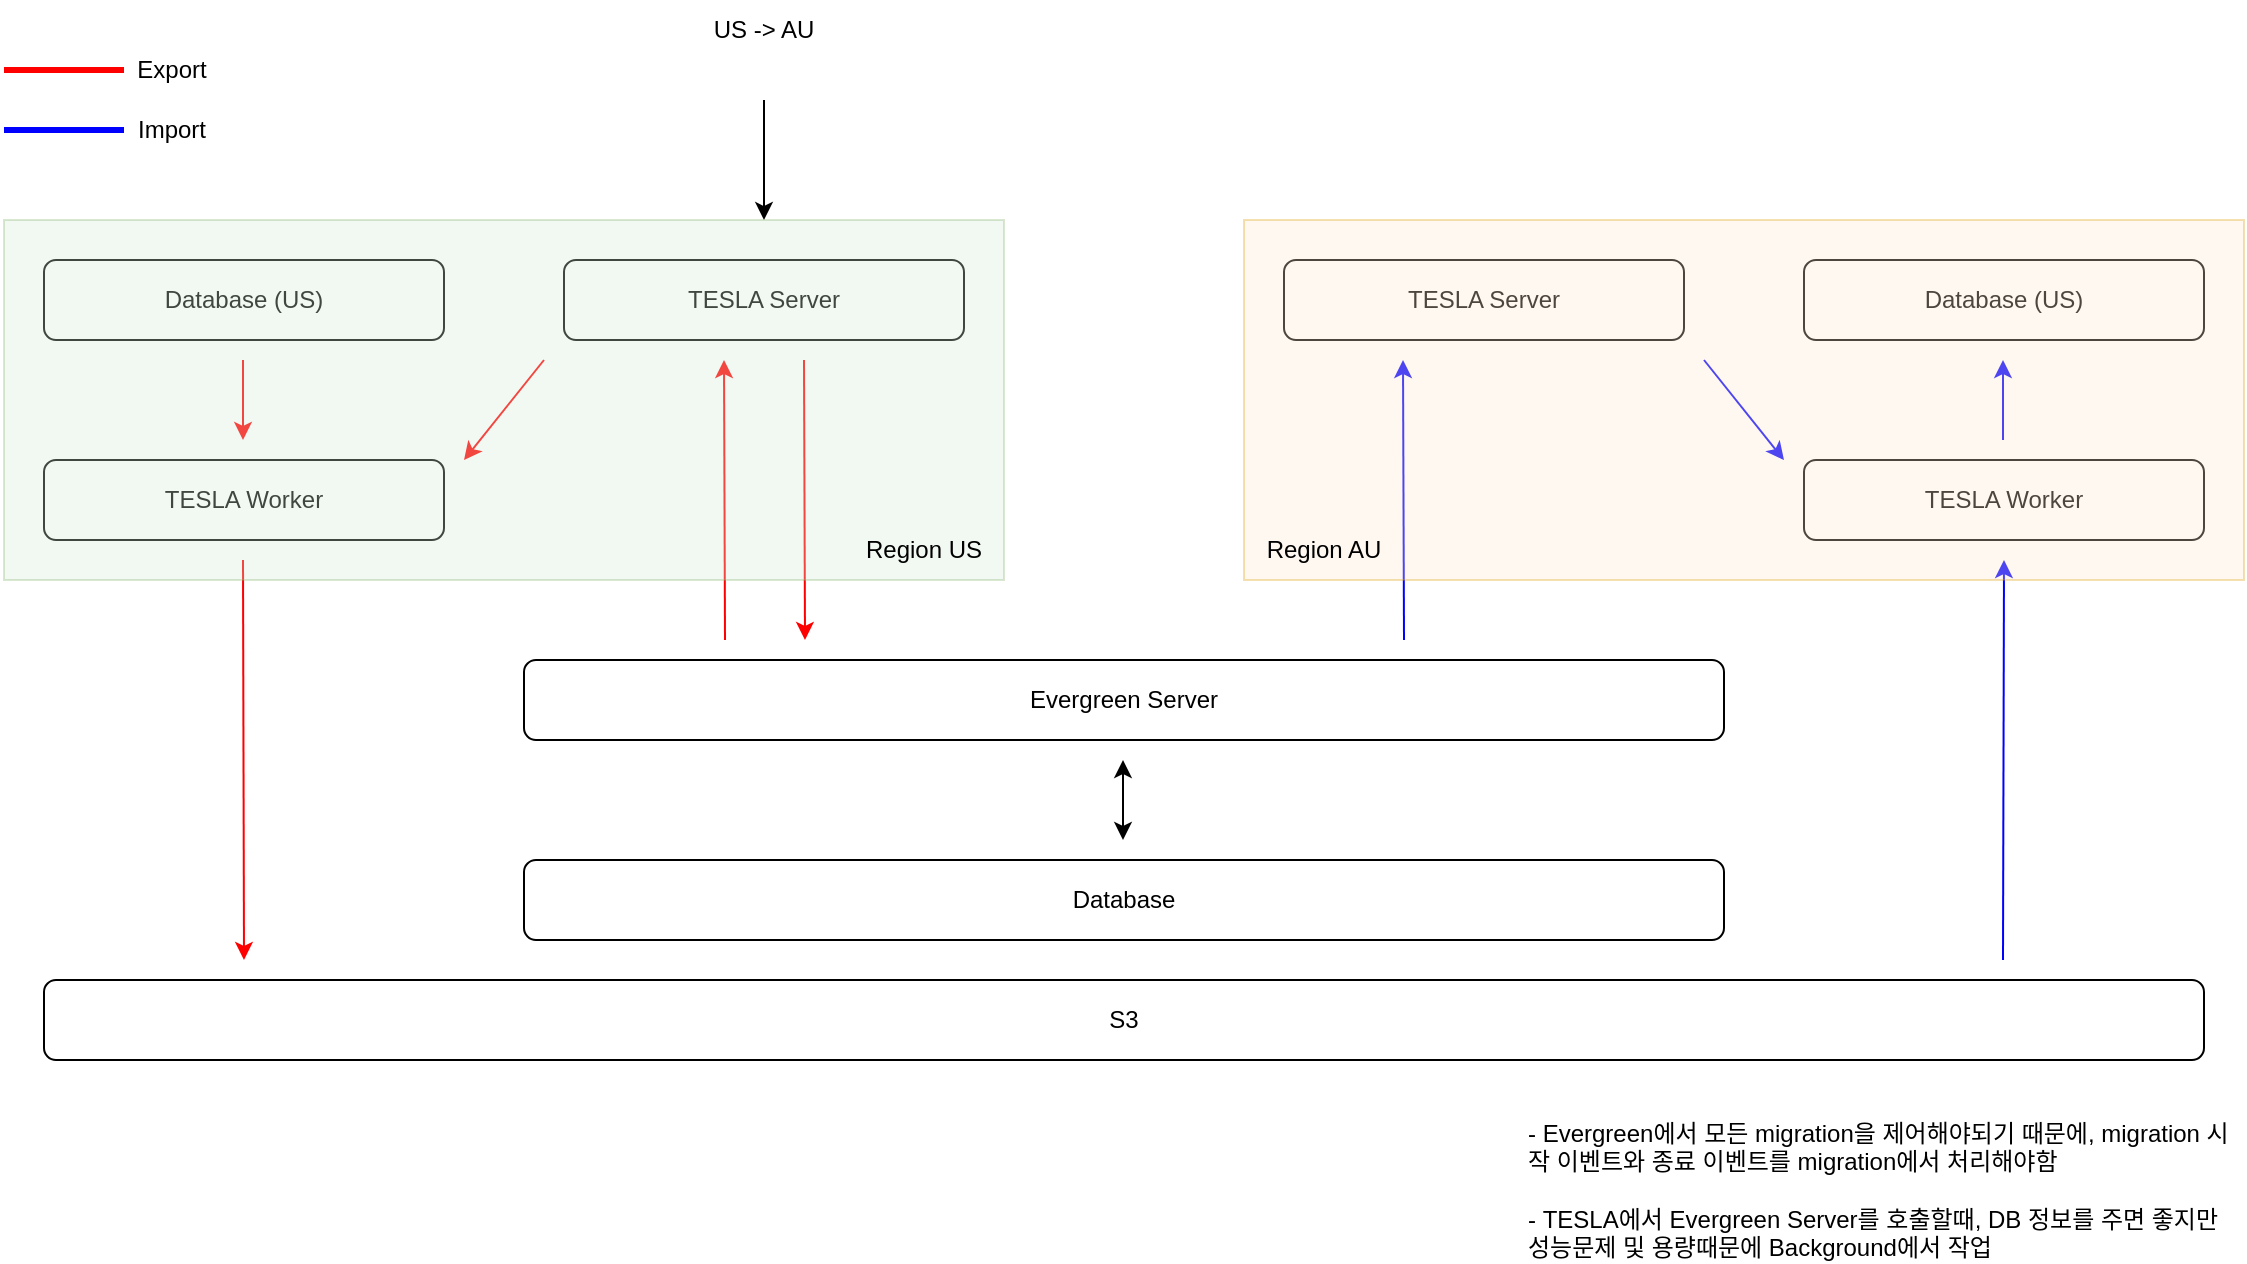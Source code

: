 <mxfile version="23.1.7" type="github">
  <diagram name="페이지-1" id="pZyoLkYU4llX_7tRVOSn">
    <mxGraphModel dx="2069" dy="786" grid="1" gridSize="10" guides="1" tooltips="1" connect="1" arrows="1" fold="1" page="1" pageScale="1" pageWidth="827" pageHeight="1169" math="0" shadow="0">
      <root>
        <mxCell id="0" />
        <mxCell id="1" parent="0" />
        <mxCell id="wUL2A9BySkg_ptCFgsjO-2" value="Evergreen Server" style="rounded=1;whiteSpace=wrap;html=1;" vertex="1" parent="1">
          <mxGeometry x="240" y="360" width="600" height="40" as="geometry" />
        </mxCell>
        <mxCell id="wUL2A9BySkg_ptCFgsjO-3" value="" style="endArrow=classic;html=1;rounded=0;" edge="1" parent="1">
          <mxGeometry width="50" height="50" relative="1" as="geometry">
            <mxPoint x="360" y="80" as="sourcePoint" />
            <mxPoint x="360" y="140" as="targetPoint" />
          </mxGeometry>
        </mxCell>
        <mxCell id="wUL2A9BySkg_ptCFgsjO-4" value="US -&amp;gt; AU" style="text;html=1;align=center;verticalAlign=middle;whiteSpace=wrap;rounded=0;" vertex="1" parent="1">
          <mxGeometry x="330" y="30" width="60" height="30" as="geometry" />
        </mxCell>
        <mxCell id="wUL2A9BySkg_ptCFgsjO-7" value="Database (US)" style="rounded=1;whiteSpace=wrap;html=1;" vertex="1" parent="1">
          <mxGeometry y="160" width="200" height="40" as="geometry" />
        </mxCell>
        <mxCell id="wUL2A9BySkg_ptCFgsjO-9" value="" style="endArrow=classic;html=1;rounded=0;strokeColor=#0000FF;" edge="1" parent="1">
          <mxGeometry width="50" height="50" relative="1" as="geometry">
            <mxPoint x="979.5" y="510" as="sourcePoint" />
            <mxPoint x="980" y="310" as="targetPoint" />
          </mxGeometry>
        </mxCell>
        <mxCell id="wUL2A9BySkg_ptCFgsjO-10" value="Database" style="rounded=1;whiteSpace=wrap;html=1;" vertex="1" parent="1">
          <mxGeometry x="240" y="460" width="600" height="40" as="geometry" />
        </mxCell>
        <mxCell id="wUL2A9BySkg_ptCFgsjO-11" value="TESLA Worker" style="rounded=1;whiteSpace=wrap;html=1;" vertex="1" parent="1">
          <mxGeometry y="260" width="200" height="40" as="geometry" />
        </mxCell>
        <mxCell id="wUL2A9BySkg_ptCFgsjO-12" value="S3" style="rounded=1;whiteSpace=wrap;html=1;" vertex="1" parent="1">
          <mxGeometry y="520" width="1080" height="40" as="geometry" />
        </mxCell>
        <mxCell id="wUL2A9BySkg_ptCFgsjO-13" value="" style="endArrow=classic;html=1;rounded=0;strokeColor=#FF0000;" edge="1" parent="1">
          <mxGeometry width="50" height="50" relative="1" as="geometry">
            <mxPoint x="250" y="210" as="sourcePoint" />
            <mxPoint x="210" y="260" as="targetPoint" />
          </mxGeometry>
        </mxCell>
        <mxCell id="wUL2A9BySkg_ptCFgsjO-16" value="" style="endArrow=classic;html=1;rounded=0;strokeColor=#FF0000;" edge="1" parent="1">
          <mxGeometry width="50" height="50" relative="1" as="geometry">
            <mxPoint x="99.5" y="210" as="sourcePoint" />
            <mxPoint x="99.5" y="250" as="targetPoint" />
          </mxGeometry>
        </mxCell>
        <mxCell id="wUL2A9BySkg_ptCFgsjO-17" value="" style="endArrow=classic;html=1;rounded=0;strokeColor=#FF0000;" edge="1" parent="1">
          <mxGeometry width="50" height="50" relative="1" as="geometry">
            <mxPoint x="99.5" y="310" as="sourcePoint" />
            <mxPoint x="100" y="510" as="targetPoint" />
          </mxGeometry>
        </mxCell>
        <mxCell id="wUL2A9BySkg_ptCFgsjO-18" value="" style="endArrow=classic;html=1;rounded=0;strokeColor=#FF0000;" edge="1" parent="1">
          <mxGeometry width="50" height="50" relative="1" as="geometry">
            <mxPoint x="380" y="210" as="sourcePoint" />
            <mxPoint x="380.5" y="350" as="targetPoint" />
          </mxGeometry>
        </mxCell>
        <mxCell id="wUL2A9BySkg_ptCFgsjO-20" value="" style="endArrow=classic;html=1;rounded=0;endFill=1;startArrow=classic;startFill=1;" edge="1" parent="1">
          <mxGeometry width="50" height="50" relative="1" as="geometry">
            <mxPoint x="539.5" y="410" as="sourcePoint" />
            <mxPoint x="539.5" y="450" as="targetPoint" />
          </mxGeometry>
        </mxCell>
        <mxCell id="wUL2A9BySkg_ptCFgsjO-21" value="" style="endArrow=classic;html=1;rounded=0;strokeColor=#0000FF;" edge="1" parent="1">
          <mxGeometry width="50" height="50" relative="1" as="geometry">
            <mxPoint x="680" y="350" as="sourcePoint" />
            <mxPoint x="679.5" y="210" as="targetPoint" />
          </mxGeometry>
        </mxCell>
        <mxCell id="wUL2A9BySkg_ptCFgsjO-23" value="- Evergreen에서 모든 migration을 제어해야되기 때문에, migration 시작 이벤트와 종료 이벤트를 migration에서 처리해야함&lt;br&gt;&lt;br&gt;- TESLA에서 Evergreen Server를 호출할때, DB 정보를 주면 좋지만 성능문제 및 용량때문에 Background에서 작업" style="text;html=1;align=left;verticalAlign=middle;whiteSpace=wrap;rounded=0;" vertex="1" parent="1">
          <mxGeometry x="740" y="610" width="360" height="30" as="geometry" />
        </mxCell>
        <mxCell id="wUL2A9BySkg_ptCFgsjO-24" value="TESLA Worker" style="rounded=1;whiteSpace=wrap;html=1;" vertex="1" parent="1">
          <mxGeometry x="880" y="260" width="200" height="40" as="geometry" />
        </mxCell>
        <mxCell id="wUL2A9BySkg_ptCFgsjO-25" value="TESLA Server" style="rounded=1;whiteSpace=wrap;html=1;" vertex="1" parent="1">
          <mxGeometry x="260" y="160" width="200" height="40" as="geometry" />
        </mxCell>
        <mxCell id="wUL2A9BySkg_ptCFgsjO-26" value="TESLA Server" style="rounded=1;whiteSpace=wrap;html=1;" vertex="1" parent="1">
          <mxGeometry x="620" y="160" width="200" height="40" as="geometry" />
        </mxCell>
        <mxCell id="wUL2A9BySkg_ptCFgsjO-27" value="Database (US)" style="rounded=1;whiteSpace=wrap;html=1;" vertex="1" parent="1">
          <mxGeometry x="880" y="160" width="200" height="40" as="geometry" />
        </mxCell>
        <mxCell id="wUL2A9BySkg_ptCFgsjO-28" value="" style="endArrow=classic;html=1;rounded=0;strokeColor=#FF0000;" edge="1" parent="1">
          <mxGeometry width="50" height="50" relative="1" as="geometry">
            <mxPoint x="340.5" y="350" as="sourcePoint" />
            <mxPoint x="340" y="210" as="targetPoint" />
          </mxGeometry>
        </mxCell>
        <mxCell id="wUL2A9BySkg_ptCFgsjO-29" value="" style="endArrow=classic;html=1;rounded=0;strokeColor=#0000FF;" edge="1" parent="1">
          <mxGeometry width="50" height="50" relative="1" as="geometry">
            <mxPoint x="830" y="210" as="sourcePoint" />
            <mxPoint x="870" y="260" as="targetPoint" />
          </mxGeometry>
        </mxCell>
        <mxCell id="wUL2A9BySkg_ptCFgsjO-30" value="" style="endArrow=classic;html=1;rounded=0;strokeColor=#0000FF;" edge="1" parent="1">
          <mxGeometry width="50" height="50" relative="1" as="geometry">
            <mxPoint x="979.5" y="250" as="sourcePoint" />
            <mxPoint x="979.5" y="210" as="targetPoint" />
          </mxGeometry>
        </mxCell>
        <mxCell id="wUL2A9BySkg_ptCFgsjO-34" value="" style="rounded=0;whiteSpace=wrap;html=1;fillColor=#d5e8d4;strokeColor=#82b366;opacity=30;" vertex="1" parent="1">
          <mxGeometry x="-20" y="140" width="500" height="180" as="geometry" />
        </mxCell>
        <mxCell id="wUL2A9BySkg_ptCFgsjO-35" value="" style="rounded=0;whiteSpace=wrap;html=1;fillColor=#ffe6cc;strokeColor=#d79b00;opacity=30;" vertex="1" parent="1">
          <mxGeometry x="600" y="140" width="500" height="180" as="geometry" />
        </mxCell>
        <mxCell id="wUL2A9BySkg_ptCFgsjO-36" value="" style="endArrow=none;html=1;rounded=0;strokeColor=#FF0000;endFill=0;strokeWidth=3;" edge="1" parent="1">
          <mxGeometry width="50" height="50" relative="1" as="geometry">
            <mxPoint x="-20" y="65" as="sourcePoint" />
            <mxPoint x="40" y="65" as="targetPoint" />
          </mxGeometry>
        </mxCell>
        <mxCell id="wUL2A9BySkg_ptCFgsjO-37" value="" style="endArrow=none;html=1;rounded=0;strokeColor=#0000FF;endFill=0;strokeWidth=3;" edge="1" parent="1">
          <mxGeometry width="50" height="50" relative="1" as="geometry">
            <mxPoint x="-20" y="95" as="sourcePoint" />
            <mxPoint x="40" y="95" as="targetPoint" />
          </mxGeometry>
        </mxCell>
        <mxCell id="wUL2A9BySkg_ptCFgsjO-38" value="Export" style="text;html=1;align=center;verticalAlign=middle;whiteSpace=wrap;rounded=0;" vertex="1" parent="1">
          <mxGeometry x="34" y="50" width="60" height="30" as="geometry" />
        </mxCell>
        <mxCell id="wUL2A9BySkg_ptCFgsjO-40" value="Import" style="text;html=1;align=center;verticalAlign=middle;whiteSpace=wrap;rounded=0;" vertex="1" parent="1">
          <mxGeometry x="34" y="80" width="60" height="30" as="geometry" />
        </mxCell>
        <mxCell id="wUL2A9BySkg_ptCFgsjO-41" value="Region US" style="text;html=1;align=center;verticalAlign=middle;whiteSpace=wrap;rounded=0;" vertex="1" parent="1">
          <mxGeometry x="400" y="290" width="80" height="30" as="geometry" />
        </mxCell>
        <mxCell id="wUL2A9BySkg_ptCFgsjO-43" value="Region AU" style="text;html=1;align=center;verticalAlign=middle;whiteSpace=wrap;rounded=0;" vertex="1" parent="1">
          <mxGeometry x="600" y="290" width="80" height="30" as="geometry" />
        </mxCell>
      </root>
    </mxGraphModel>
  </diagram>
</mxfile>
